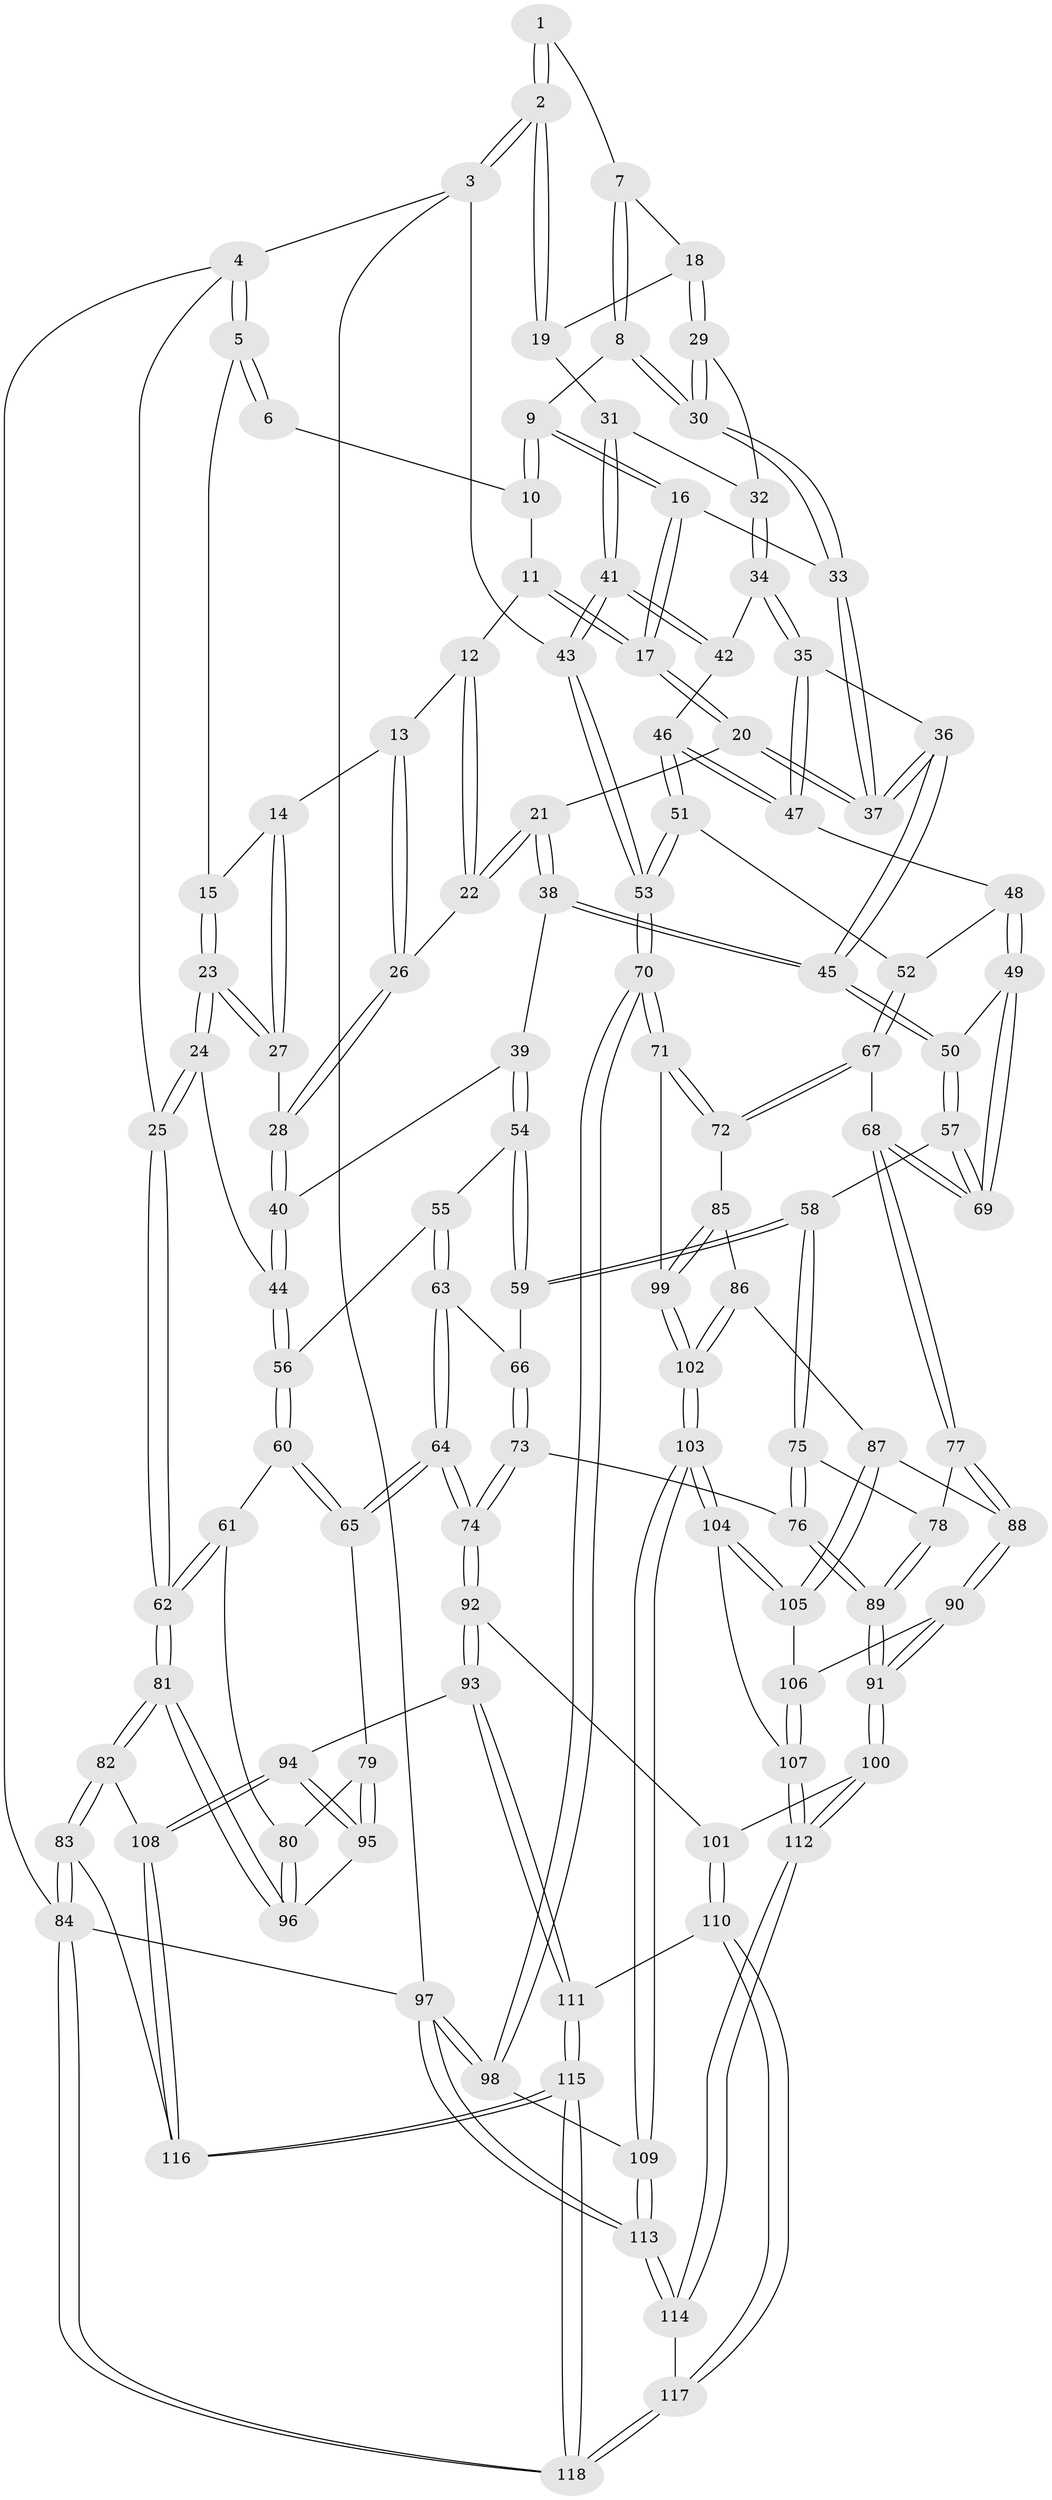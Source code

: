 // Generated by graph-tools (version 1.1) at 2025/11/02/27/25 16:11:56]
// undirected, 118 vertices, 292 edges
graph export_dot {
graph [start="1"]
  node [color=gray90,style=filled];
  1 [pos="+0.6465587324918709+0"];
  2 [pos="+1+0"];
  3 [pos="+1+0"];
  4 [pos="+0+0"];
  5 [pos="+0+0"];
  6 [pos="+0.3825415247806094+0"];
  7 [pos="+0.6474538504935713+0.004455521324348533"];
  8 [pos="+0.5745018253488989+0.1006097342106029"];
  9 [pos="+0.5539194047634987+0.11391799826918483"];
  10 [pos="+0.3868508337484512+0"];
  11 [pos="+0.37769447324552136+0.0033657107678982884"];
  12 [pos="+0.32910522446465823+0.07456010814199365"];
  13 [pos="+0.24402445850666354+0.09660465338376523"];
  14 [pos="+0.23397972909692044+0.09597581988410966"];
  15 [pos="+0.16235007370596674+0.031568640244678606"];
  16 [pos="+0.5216802880977899+0.1694808115951735"];
  17 [pos="+0.47919932561301515+0.21539875981970447"];
  18 [pos="+0.7575842662793274+0.09726498608453554"];
  19 [pos="+0.8867749849802042+0"];
  20 [pos="+0.4713533879628241+0.2274603689556865"];
  21 [pos="+0.4651778769107308+0.23379547403954307"];
  22 [pos="+0.37241692288995054+0.17456690593713042"];
  23 [pos="+0.09553017361187942+0.2297240458978064"];
  24 [pos="+0.029320093943582603+0.29303416774953917"];
  25 [pos="+0+0.31367571779826847"];
  26 [pos="+0.2974573800602172+0.19870685780086472"];
  27 [pos="+0.20195665610175365+0.17401810253416777"];
  28 [pos="+0.2675177894199413+0.23883332934984777"];
  29 [pos="+0.7735276734201691+0.13923594256478752"];
  30 [pos="+0.6826833327489372+0.19659037750079228"];
  31 [pos="+0.8463618844151679+0.16435051875353393"];
  32 [pos="+0.778400550081269+0.14309316124403573"];
  33 [pos="+0.6695765733359987+0.24772653288609206"];
  34 [pos="+0.7507718625975836+0.30661136684012136"];
  35 [pos="+0.7005459495096724+0.32388476932005994"];
  36 [pos="+0.6865033276619605+0.3138582613687946"];
  37 [pos="+0.6749502350245725+0.28936305301319176"];
  38 [pos="+0.446411094248894+0.31591728215787396"];
  39 [pos="+0.42463819341288184+0.3282834747230181"];
  40 [pos="+0.26673108711910065+0.31476710410312964"];
  41 [pos="+1+0.2759073413492051"];
  42 [pos="+0.840238723687587+0.31394794127145664"];
  43 [pos="+1+0.294967238626245"];
  44 [pos="+0.20562112789620654+0.3511284070563189"];
  45 [pos="+0.5090178911594476+0.3641486422808043"];
  46 [pos="+0.7944718425252271+0.42210260487640794"];
  47 [pos="+0.700556021407751+0.33017716414472914"];
  48 [pos="+0.6913964710346227+0.3739203697481271"];
  49 [pos="+0.6356658043657579+0.48395308669100146"];
  50 [pos="+0.5157760518600137+0.37800725113947803"];
  51 [pos="+0.8012787501706911+0.46637473588129646"];
  52 [pos="+0.7854409724013287+0.47289118872413066"];
  53 [pos="+1+0.5186034840576139"];
  54 [pos="+0.39090023038006116+0.4205911144272215"];
  55 [pos="+0.2799897581939745+0.45364985506303196"];
  56 [pos="+0.21947867345571112+0.41015982819975033"];
  57 [pos="+0.4839080718870357+0.528447226478705"];
  58 [pos="+0.4679132025603634+0.5367199833768589"];
  59 [pos="+0.39872769380188466+0.49643430180025433"];
  60 [pos="+0.1649317660461584+0.5327813319515635"];
  61 [pos="+0.15291196335481785+0.5302598721055107"];
  62 [pos="+0+0.44304950905813906"];
  63 [pos="+0.2946955112024079+0.5029913916671722"];
  64 [pos="+0.24707946427656208+0.6051117728812593"];
  65 [pos="+0.20570481531575394+0.5928410168655949"];
  66 [pos="+0.3802691961373592+0.5094185147146278"];
  67 [pos="+0.6747459084001273+0.5645203555266618"];
  68 [pos="+0.6603545647195688+0.5616085785977646"];
  69 [pos="+0.646788578433688+0.5429139805964229"];
  70 [pos="+1+0.5872435837433796"];
  71 [pos="+1+0.6261417433407833"];
  72 [pos="+0.7225648790429626+0.6028931619814699"];
  73 [pos="+0.31871203478174015+0.658166071125888"];
  74 [pos="+0.31010452742454453+0.6610038057146201"];
  75 [pos="+0.457182336196632+0.5990355300162671"];
  76 [pos="+0.38816101872360653+0.6579787969306092"];
  77 [pos="+0.643616121379329+0.5842835362032857"];
  78 [pos="+0.5381071728237563+0.6464733330697153"];
  79 [pos="+0.14879681569506661+0.6432355701727547"];
  80 [pos="+0.05459049909106195+0.6467084515466803"];
  81 [pos="+0+0.6563271612460732"];
  82 [pos="+0+0.6811659969709338"];
  83 [pos="+0+0.8742301930533657"];
  84 [pos="+0+1"];
  85 [pos="+0.7385402751303697+0.7117999499910778"];
  86 [pos="+0.7362674516290673+0.718354318696154"];
  87 [pos="+0.7246729236251856+0.7323715406429576"];
  88 [pos="+0.6234813493759079+0.7334819297274019"];
  89 [pos="+0.508883626121393+0.7726285212082696"];
  90 [pos="+0.5654089853358759+0.8014296333157229"];
  91 [pos="+0.5252989176419632+0.8207424317463452"];
  92 [pos="+0.27599091385653607+0.7874977239375064"];
  93 [pos="+0.2210765218034258+0.8198747110435485"];
  94 [pos="+0.19828654020435868+0.8242409029019202"];
  95 [pos="+0.1479832001528541+0.7431322003401094"];
  96 [pos="+0+0.6629929028841172"];
  97 [pos="+1+1"];
  98 [pos="+1+0.9428259876410415"];
  99 [pos="+0.9419055178903709+0.7103938883734965"];
  100 [pos="+0.5205352081290973+0.8323763948854996"];
  101 [pos="+0.3474362448250358+0.8242379491744114"];
  102 [pos="+0.8568536359497588+0.8245854808772699"];
  103 [pos="+0.8383444947461892+0.865837051466144"];
  104 [pos="+0.7653940304707678+0.8606072656034675"];
  105 [pos="+0.7225266304927328+0.7560061269906887"];
  106 [pos="+0.6569334148101386+0.811452280187951"];
  107 [pos="+0.7437273176242664+0.8680185507531929"];
  108 [pos="+0.14708716809839142+0.8653895371782075"];
  109 [pos="+0.8620099029685931+0.9203996390230715"];
  110 [pos="+0.3578348771074695+0.9627318000214757"];
  111 [pos="+0.27951387914038167+0.9330085596742459"];
  112 [pos="+0.556637850913233+1"];
  113 [pos="+0.779097879055974+1"];
  114 [pos="+0.5434215810427+1"];
  115 [pos="+0.13190792705438123+1"];
  116 [pos="+0.12659924108209694+0.9259457802064953"];
  117 [pos="+0.5136291955734196+1"];
  118 [pos="+0.1229970240593569+1"];
  1 -- 2;
  1 -- 2;
  1 -- 7;
  2 -- 3;
  2 -- 3;
  2 -- 19;
  2 -- 19;
  3 -- 4;
  3 -- 43;
  3 -- 97;
  4 -- 5;
  4 -- 5;
  4 -- 25;
  4 -- 84;
  5 -- 6;
  5 -- 6;
  5 -- 15;
  6 -- 10;
  7 -- 8;
  7 -- 8;
  7 -- 18;
  8 -- 9;
  8 -- 30;
  8 -- 30;
  9 -- 10;
  9 -- 10;
  9 -- 16;
  9 -- 16;
  10 -- 11;
  11 -- 12;
  11 -- 17;
  11 -- 17;
  12 -- 13;
  12 -- 22;
  12 -- 22;
  13 -- 14;
  13 -- 26;
  13 -- 26;
  14 -- 15;
  14 -- 27;
  14 -- 27;
  15 -- 23;
  15 -- 23;
  16 -- 17;
  16 -- 17;
  16 -- 33;
  17 -- 20;
  17 -- 20;
  18 -- 19;
  18 -- 29;
  18 -- 29;
  19 -- 31;
  20 -- 21;
  20 -- 37;
  20 -- 37;
  21 -- 22;
  21 -- 22;
  21 -- 38;
  21 -- 38;
  22 -- 26;
  23 -- 24;
  23 -- 24;
  23 -- 27;
  23 -- 27;
  24 -- 25;
  24 -- 25;
  24 -- 44;
  25 -- 62;
  25 -- 62;
  26 -- 28;
  26 -- 28;
  27 -- 28;
  28 -- 40;
  28 -- 40;
  29 -- 30;
  29 -- 30;
  29 -- 32;
  30 -- 33;
  30 -- 33;
  31 -- 32;
  31 -- 41;
  31 -- 41;
  32 -- 34;
  32 -- 34;
  33 -- 37;
  33 -- 37;
  34 -- 35;
  34 -- 35;
  34 -- 42;
  35 -- 36;
  35 -- 47;
  35 -- 47;
  36 -- 37;
  36 -- 37;
  36 -- 45;
  36 -- 45;
  38 -- 39;
  38 -- 45;
  38 -- 45;
  39 -- 40;
  39 -- 54;
  39 -- 54;
  40 -- 44;
  40 -- 44;
  41 -- 42;
  41 -- 42;
  41 -- 43;
  41 -- 43;
  42 -- 46;
  43 -- 53;
  43 -- 53;
  44 -- 56;
  44 -- 56;
  45 -- 50;
  45 -- 50;
  46 -- 47;
  46 -- 47;
  46 -- 51;
  46 -- 51;
  47 -- 48;
  48 -- 49;
  48 -- 49;
  48 -- 52;
  49 -- 50;
  49 -- 69;
  49 -- 69;
  50 -- 57;
  50 -- 57;
  51 -- 52;
  51 -- 53;
  51 -- 53;
  52 -- 67;
  52 -- 67;
  53 -- 70;
  53 -- 70;
  54 -- 55;
  54 -- 59;
  54 -- 59;
  55 -- 56;
  55 -- 63;
  55 -- 63;
  56 -- 60;
  56 -- 60;
  57 -- 58;
  57 -- 69;
  57 -- 69;
  58 -- 59;
  58 -- 59;
  58 -- 75;
  58 -- 75;
  59 -- 66;
  60 -- 61;
  60 -- 65;
  60 -- 65;
  61 -- 62;
  61 -- 62;
  61 -- 80;
  62 -- 81;
  62 -- 81;
  63 -- 64;
  63 -- 64;
  63 -- 66;
  64 -- 65;
  64 -- 65;
  64 -- 74;
  64 -- 74;
  65 -- 79;
  66 -- 73;
  66 -- 73;
  67 -- 68;
  67 -- 72;
  67 -- 72;
  68 -- 69;
  68 -- 69;
  68 -- 77;
  68 -- 77;
  70 -- 71;
  70 -- 71;
  70 -- 98;
  70 -- 98;
  71 -- 72;
  71 -- 72;
  71 -- 99;
  72 -- 85;
  73 -- 74;
  73 -- 74;
  73 -- 76;
  74 -- 92;
  74 -- 92;
  75 -- 76;
  75 -- 76;
  75 -- 78;
  76 -- 89;
  76 -- 89;
  77 -- 78;
  77 -- 88;
  77 -- 88;
  78 -- 89;
  78 -- 89;
  79 -- 80;
  79 -- 95;
  79 -- 95;
  80 -- 96;
  80 -- 96;
  81 -- 82;
  81 -- 82;
  81 -- 96;
  81 -- 96;
  82 -- 83;
  82 -- 83;
  82 -- 108;
  83 -- 84;
  83 -- 84;
  83 -- 116;
  84 -- 118;
  84 -- 118;
  84 -- 97;
  85 -- 86;
  85 -- 99;
  85 -- 99;
  86 -- 87;
  86 -- 102;
  86 -- 102;
  87 -- 88;
  87 -- 105;
  87 -- 105;
  88 -- 90;
  88 -- 90;
  89 -- 91;
  89 -- 91;
  90 -- 91;
  90 -- 91;
  90 -- 106;
  91 -- 100;
  91 -- 100;
  92 -- 93;
  92 -- 93;
  92 -- 101;
  93 -- 94;
  93 -- 111;
  93 -- 111;
  94 -- 95;
  94 -- 95;
  94 -- 108;
  94 -- 108;
  95 -- 96;
  97 -- 98;
  97 -- 98;
  97 -- 113;
  97 -- 113;
  98 -- 109;
  99 -- 102;
  99 -- 102;
  100 -- 101;
  100 -- 112;
  100 -- 112;
  101 -- 110;
  101 -- 110;
  102 -- 103;
  102 -- 103;
  103 -- 104;
  103 -- 104;
  103 -- 109;
  103 -- 109;
  104 -- 105;
  104 -- 105;
  104 -- 107;
  105 -- 106;
  106 -- 107;
  106 -- 107;
  107 -- 112;
  107 -- 112;
  108 -- 116;
  108 -- 116;
  109 -- 113;
  109 -- 113;
  110 -- 111;
  110 -- 117;
  110 -- 117;
  111 -- 115;
  111 -- 115;
  112 -- 114;
  112 -- 114;
  113 -- 114;
  113 -- 114;
  114 -- 117;
  115 -- 116;
  115 -- 116;
  115 -- 118;
  115 -- 118;
  117 -- 118;
  117 -- 118;
}
